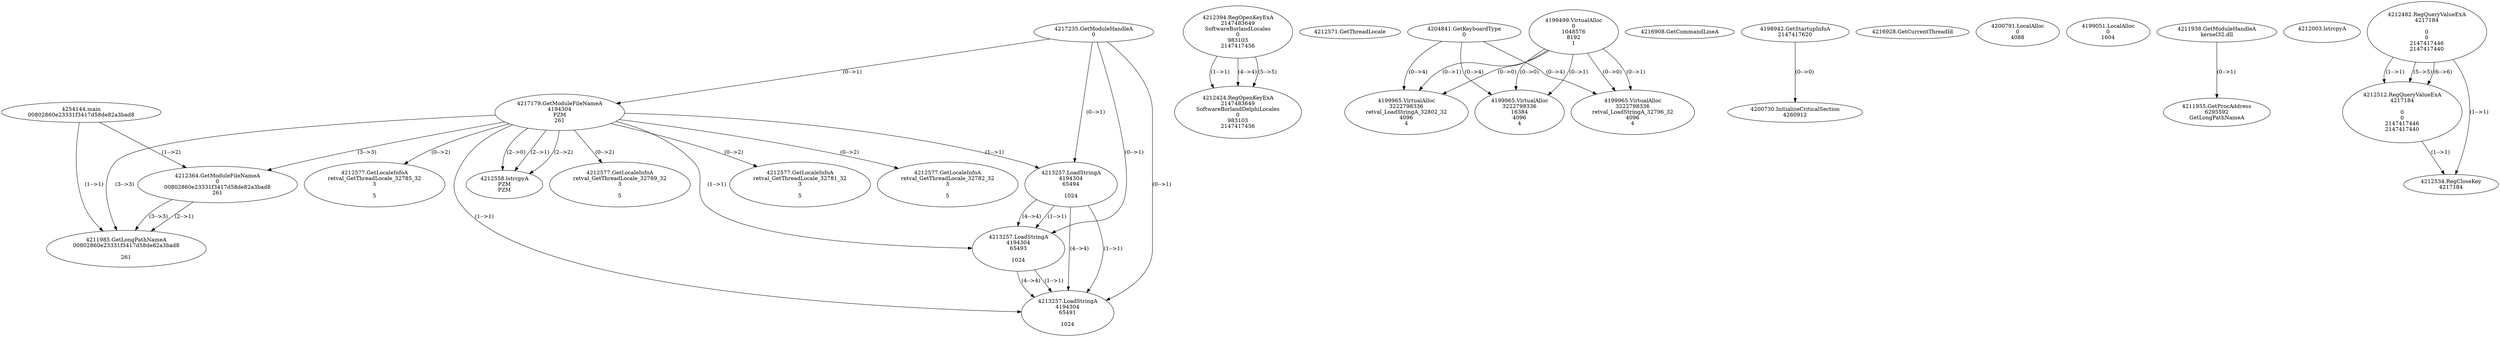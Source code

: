 // Global SCDG with merge call
digraph {
	0 [label="4254144.main
00802860e23331f3417d58de82a3bad8"]
	1 [label="4217235.GetModuleHandleA
0"]
	2 [label="4217179.GetModuleFileNameA
4194304
PZM
261"]
	1 -> 2 [label="(0-->1)"]
	3 [label="4212364.GetModuleFileNameA
0
00802860e23331f3417d58de82a3bad8
261"]
	0 -> 3 [label="(1-->2)"]
	2 -> 3 [label="(3-->3)"]
	4 [label="4212394.RegOpenKeyExA
2147483649
Software\Borland\Locales
0
983103
2147417456"]
	5 [label="4212424.RegOpenKeyExA
2147483649
Software\Borland\Delphi\Locales
0
983103
2147417456"]
	4 -> 5 [label="(1-->1)"]
	4 -> 5 [label="(4-->4)"]
	4 -> 5 [label="(5-->5)"]
	6 [label="4212558.lstrcpyA
PZM
PZM"]
	2 -> 6 [label="(2-->1)"]
	2 -> 6 [label="(2-->2)"]
	2 -> 6 [label="(2-->0)"]
	7 [label="4212571.GetThreadLocale
"]
	8 [label="4212577.GetLocaleInfoA
retval_GetThreadLocale_32769_32
3

5"]
	2 -> 8 [label="(0-->2)"]
	9 [label="4204841.GetKeyboardType
0"]
	10 [label="4216908.GetCommandLineA
"]
	11 [label="4198942.GetStartupInfoA
2147417620"]
	12 [label="4216928.GetCurrentThreadId
"]
	13 [label="4213257.LoadStringA
4194304
65494

1024"]
	1 -> 13 [label="(0-->1)"]
	2 -> 13 [label="(1-->1)"]
	14 [label="4213257.LoadStringA
4194304
65493

1024"]
	1 -> 14 [label="(0-->1)"]
	2 -> 14 [label="(1-->1)"]
	13 -> 14 [label="(1-->1)"]
	13 -> 14 [label="(4-->4)"]
	15 [label="4213257.LoadStringA
4194304
65491

1024"]
	1 -> 15 [label="(0-->1)"]
	2 -> 15 [label="(1-->1)"]
	13 -> 15 [label="(1-->1)"]
	14 -> 15 [label="(1-->1)"]
	13 -> 15 [label="(4-->4)"]
	14 -> 15 [label="(4-->4)"]
	16 [label="4200730.InitializeCriticalSection
4260912"]
	11 -> 16 [label="(0-->0)"]
	17 [label="4200791.LocalAlloc
0
4088"]
	18 [label="4199499.VirtualAlloc
0
1048576
8192
1"]
	19 [label="4199051.LocalAlloc
0
1604"]
	20 [label="4199965.VirtualAlloc
3222798336
retval_LoadStringA_32802_32
4096
4"]
	18 -> 20 [label="(0-->1)"]
	9 -> 20 [label="(0-->4)"]
	18 -> 20 [label="(0-->0)"]
	21 [label="4199965.VirtualAlloc
3222798336
retval_LoadStringA_32796_32
4096
4"]
	18 -> 21 [label="(0-->1)"]
	9 -> 21 [label="(0-->4)"]
	18 -> 21 [label="(0-->0)"]
	22 [label="4211938.GetModuleHandleA
kernel32.dll"]
	23 [label="4211955.GetProcAddress
6295592
GetLongPathNameA"]
	22 -> 23 [label="(0-->1)"]
	24 [label="4211985.GetLongPathNameA
00802860e23331f3417d58de82a3bad8

261"]
	0 -> 24 [label="(1-->1)"]
	3 -> 24 [label="(2-->1)"]
	2 -> 24 [label="(3-->3)"]
	3 -> 24 [label="(3-->3)"]
	25 [label="4212003.lstrcpyA

"]
	26 [label="4212482.RegQueryValueExA
4217184

0
0
2147417446
2147417440"]
	27 [label="4212512.RegQueryValueExA
4217184

0
0
2147417446
2147417440"]
	26 -> 27 [label="(1-->1)"]
	26 -> 27 [label="(5-->5)"]
	26 -> 27 [label="(6-->6)"]
	28 [label="4212534.RegCloseKey
4217184"]
	26 -> 28 [label="(1-->1)"]
	27 -> 28 [label="(1-->1)"]
	29 [label="4212577.GetLocaleInfoA
retval_GetThreadLocale_32781_32
3

5"]
	2 -> 29 [label="(0-->2)"]
	30 [label="4212577.GetLocaleInfoA
retval_GetThreadLocale_32782_32
3

5"]
	2 -> 30 [label="(0-->2)"]
	31 [label="4212577.GetLocaleInfoA
retval_GetThreadLocale_32785_32
3

5"]
	2 -> 31 [label="(0-->2)"]
	32 [label="4199965.VirtualAlloc
3222798336
16384
4096
4"]
	18 -> 32 [label="(0-->1)"]
	9 -> 32 [label="(0-->4)"]
	18 -> 32 [label="(0-->0)"]
}
